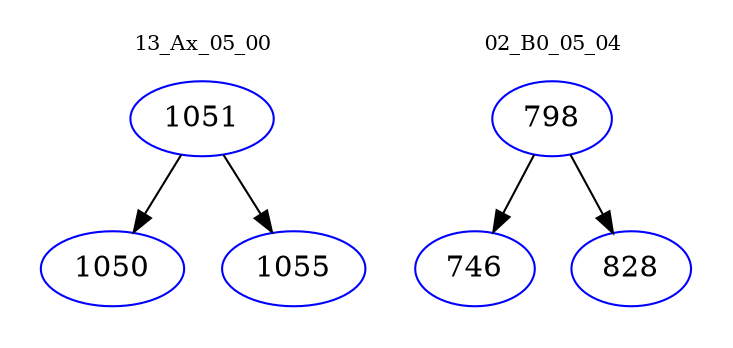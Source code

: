 digraph{
subgraph cluster_0 {
color = white
label = "13_Ax_05_00";
fontsize=10;
T0_1051 [label="1051", color="blue"]
T0_1051 -> T0_1050 [color="black"]
T0_1050 [label="1050", color="blue"]
T0_1051 -> T0_1055 [color="black"]
T0_1055 [label="1055", color="blue"]
}
subgraph cluster_1 {
color = white
label = "02_B0_05_04";
fontsize=10;
T1_798 [label="798", color="blue"]
T1_798 -> T1_746 [color="black"]
T1_746 [label="746", color="blue"]
T1_798 -> T1_828 [color="black"]
T1_828 [label="828", color="blue"]
}
}
